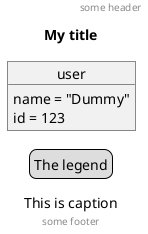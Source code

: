 @startuml
header some header
footer some footer
title My title
caption This is caption
legend
The legend
end legend
object user {
name = "Dummy"
id = 123
}
@enduml
